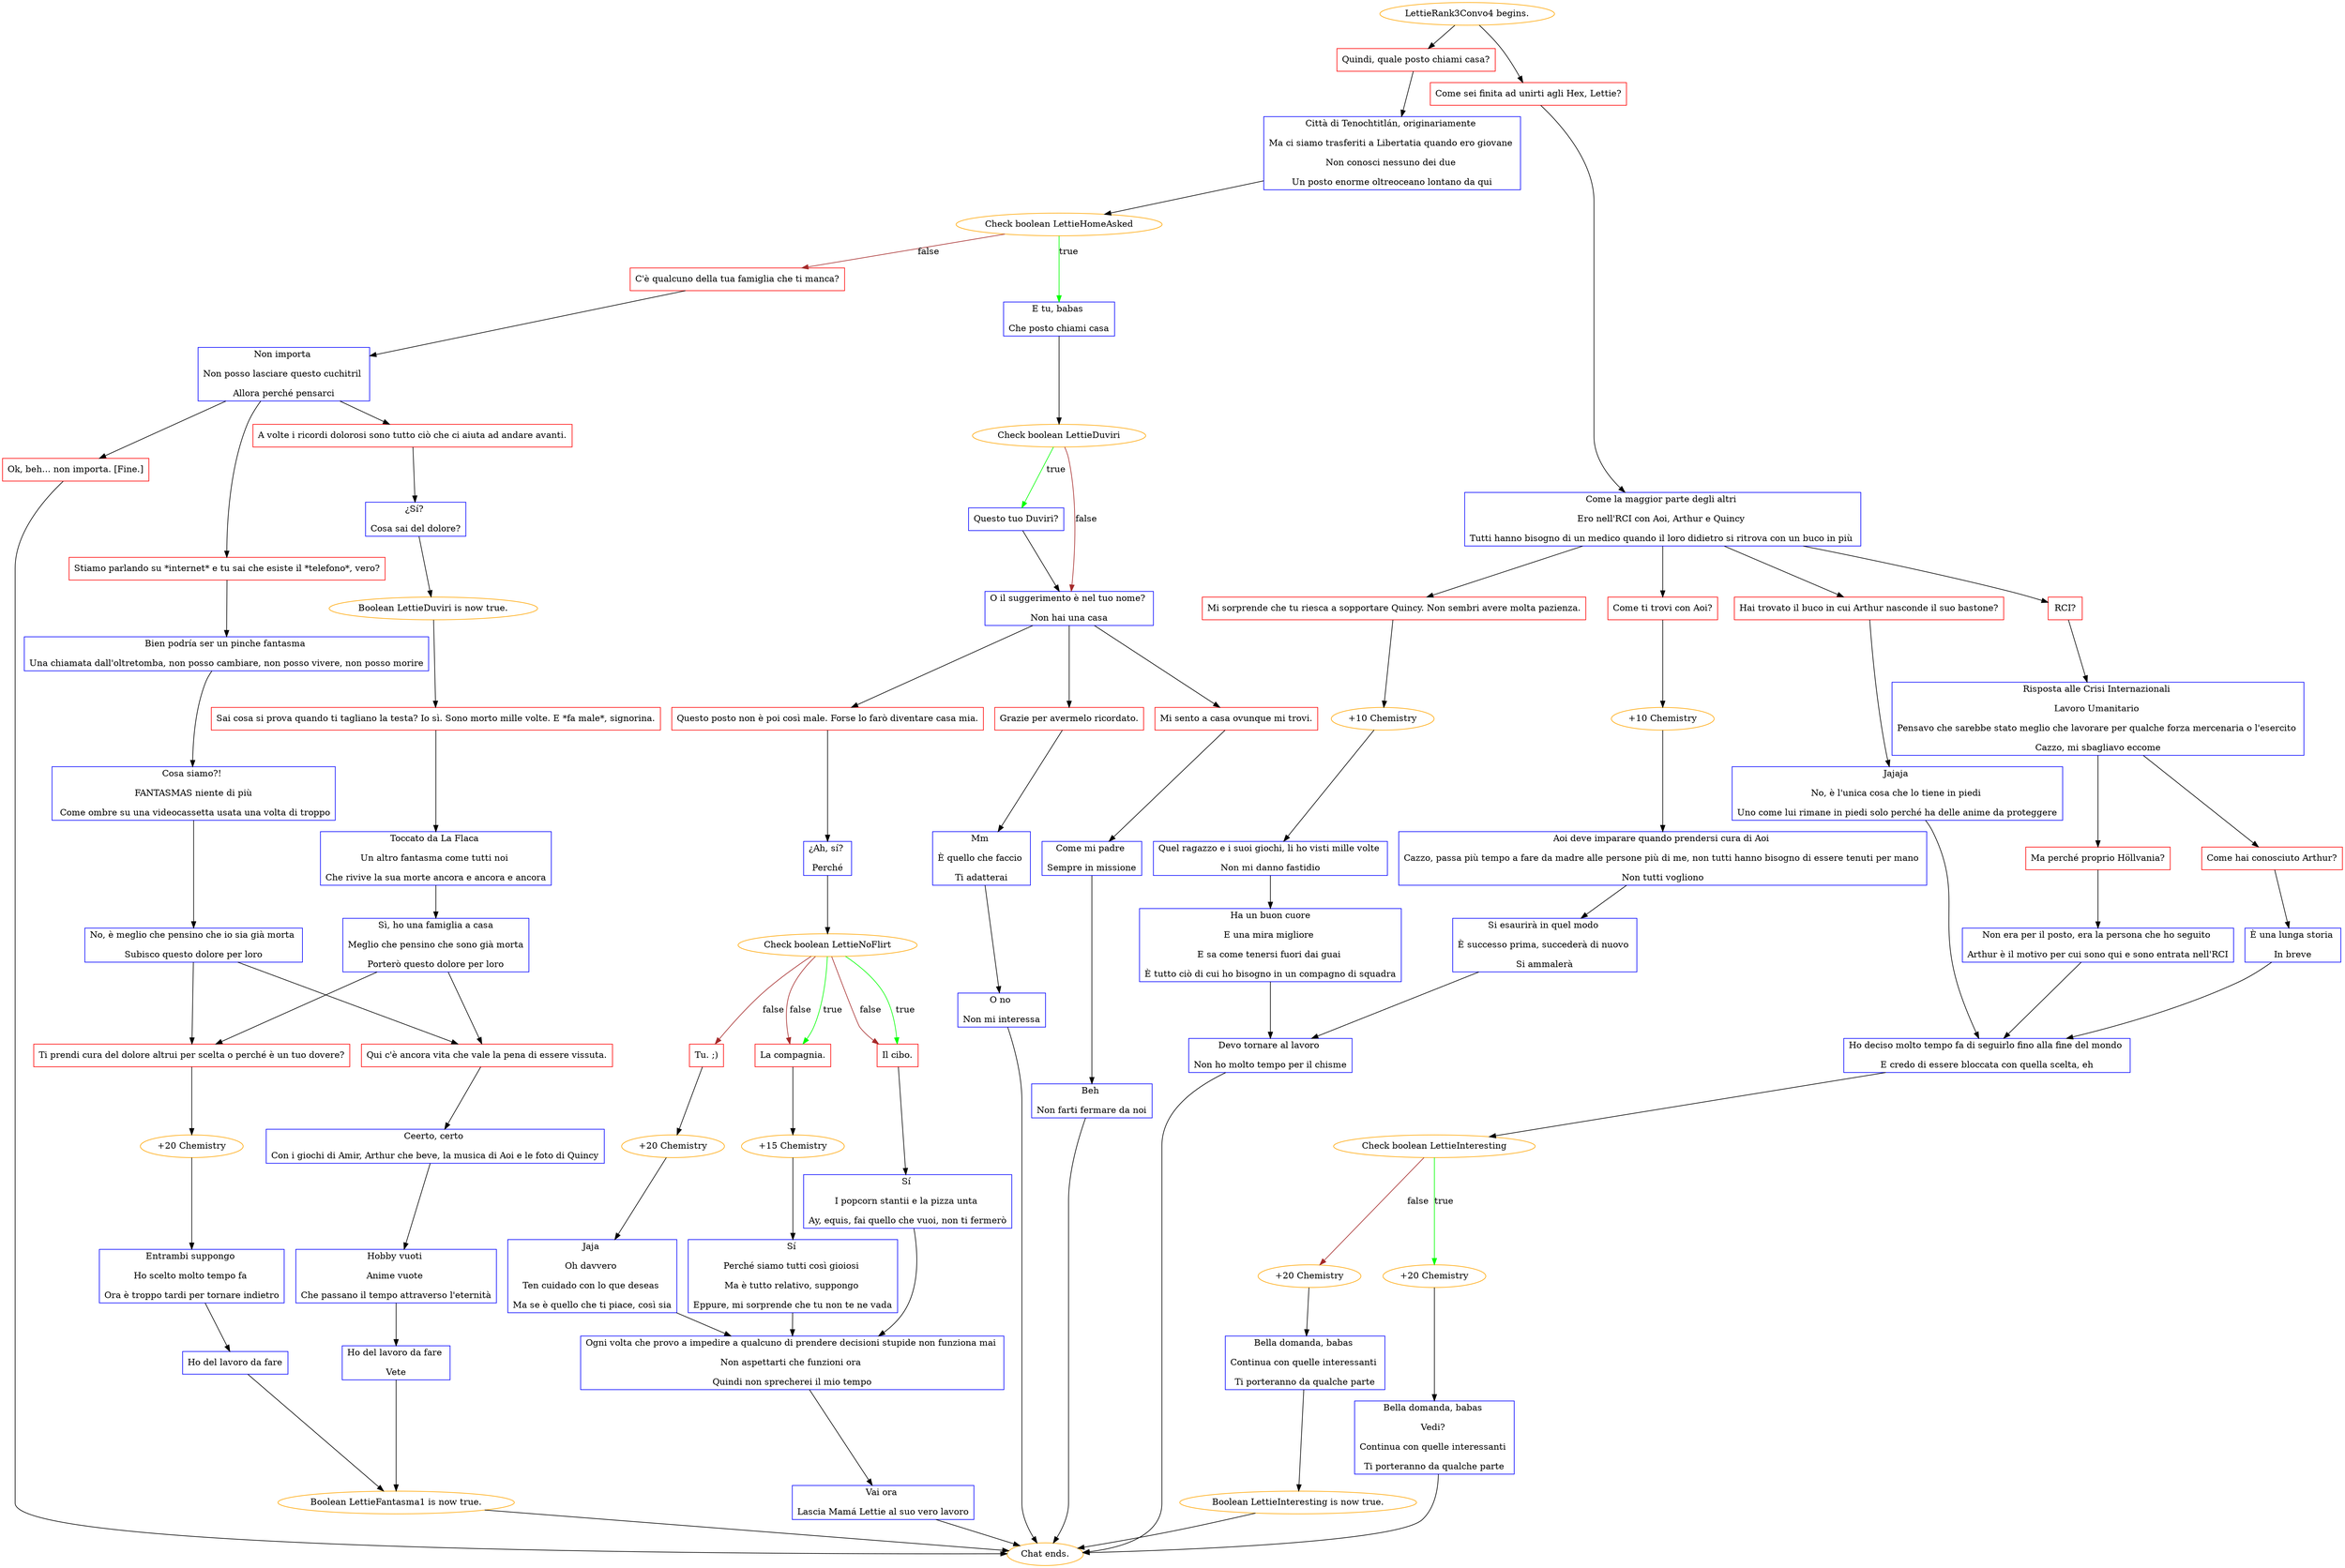 digraph {
	"LettieRank3Convo4 begins." [color=orange];
		"LettieRank3Convo4 begins." -> j3572243022;
		"LettieRank3Convo4 begins." -> j3560837260;
	j3572243022 [label="Quindi, quale posto chiami casa?",shape=box,color=red];
		j3572243022 -> j2434904241;
	j3560837260 [label="Come sei finita ad unirti agli Hex, Lettie?",shape=box,color=red];
		j3560837260 -> j1511364580;
	j2434904241 [label="Città di Tenochtitlán, originariamente 
Ma ci siamo trasferiti a Libertatia quando ero giovane 
Non conosci nessuno dei due 
Un posto enorme oltreoceano lontano da qui",shape=box,color=blue];
		j2434904241 -> j626268686;
	j1511364580 [label="Come la maggior parte degli altri 
Ero nell'RCI con Aoi, Arthur e Quincy 
Tutti hanno bisogno di un medico quando il loro didietro si ritrova con un buco in più ",shape=box,color=blue];
		j1511364580 -> j2008631144;
		j1511364580 -> j2642953256;
		j1511364580 -> j1525711369;
		j1511364580 -> j4134731242;
	j626268686 [label="Check boolean LettieHomeAsked",color=orange];
		j626268686 -> j3817036039 [label=true,color=green];
		j626268686 -> j174895657 [label=false,color=brown];
	j2008631144 [label="Come ti trovi con Aoi?",shape=box,color=red];
		j2008631144 -> j1213711719;
	j2642953256 [label="Mi sorprende che tu riesca a sopportare Quincy. Non sembri avere molta pazienza.",shape=box,color=red];
		j2642953256 -> j2793374854;
	j1525711369 [label="Hai trovato il buco in cui Arthur nasconde il suo bastone?",shape=box,color=red];
		j1525711369 -> j897692249;
	j4134731242 [label="RCI?",shape=box,color=red];
		j4134731242 -> j2669853496;
	j3817036039 [label="E tu, babas 
Che posto chiami casa",shape=box,color=blue];
		j3817036039 -> j2608084088;
	j174895657 [label="C'è qualcuno della tua famiglia che ti manca?",shape=box,color=red];
		j174895657 -> j2081437309;
	j1213711719 [label="+10 Chemistry",color=orange];
		j1213711719 -> j3324524145;
	j2793374854 [label="+10 Chemistry",color=orange];
		j2793374854 -> j4249314435;
	j897692249 [label="Jajaja 
No, è l'unica cosa che lo tiene in piedi 
Uno come lui rimane in piedi solo perché ha delle anime da proteggere",shape=box,color=blue];
		j897692249 -> j3181618564;
	j2669853496 [label="Risposta alle Crisi Internazionali 
Lavoro Umanitario 
Pensavo che sarebbe stato meglio che lavorare per qualche forza mercenaria o l'esercito 
Cazzo, mi sbagliavo eccome",shape=box,color=blue];
		j2669853496 -> j655026457;
		j2669853496 -> j3006884757;
	j2608084088 [label="Check boolean LettieDuviri",color=orange];
		j2608084088 -> j1929619567 [label=true,color=green];
		j2608084088 -> j1807508502 [label=false,color=brown];
	j2081437309 [label="Non importa 
Non posso lasciare questo cuchitril 
Allora perché pensarci",shape=box,color=blue];
		j2081437309 -> j518693999;
		j2081437309 -> j2449927505;
		j2081437309 -> j2127634072;
	j3324524145 [label="Aoi deve imparare quando prendersi cura di Aoi 
Cazzo, passa più tempo a fare da madre alle persone più di me, non tutti hanno bisogno di essere tenuti per mano 
Non tutti vogliono",shape=box,color=blue];
		j3324524145 -> j564935826;
	j4249314435 [label="Quel ragazzo e i suoi giochi, li ho visti mille volte 
Non mi danno fastidio",shape=box,color=blue];
		j4249314435 -> j644660372;
	j3181618564 [label="Ho deciso molto tempo fa di seguirlo fino alla fine del mondo 
E credo di essere bloccata con quella scelta, eh",shape=box,color=blue];
		j3181618564 -> j1451161206;
	j655026457 [label="Come hai conosciuto Arthur?",shape=box,color=red];
		j655026457 -> j3691444593;
	j3006884757 [label="Ma perché proprio Höllvania?",shape=box,color=red];
		j3006884757 -> j1783984892;
	j1929619567 [label="Questo tuo Duviri?",shape=box,color=blue];
		j1929619567 -> j1807508502;
	j1807508502 [label="O il suggerimento è nel tuo nome? 
Non hai una casa",shape=box,color=blue];
		j1807508502 -> j1960441924;
		j1807508502 -> j3313620050;
		j1807508502 -> j4184125597;
	j518693999 [label="A volte i ricordi dolorosi sono tutto ciò che ci aiuta ad andare avanti.",shape=box,color=red];
		j518693999 -> j2982674114;
	j2449927505 [label="Stiamo parlando su *internet* e tu sai che esiste il *telefono*, vero?",shape=box,color=red];
		j2449927505 -> j1260220586;
	j2127634072 [label="Ok, beh... non importa. [Fine.]",shape=box,color=red];
		j2127634072 -> "Chat ends.";
	j564935826 [label="Si esaurirà in quel modo 
È successo prima, succederà di nuovo 
Si ammalerà",shape=box,color=blue];
		j564935826 -> j3701539377;
	j644660372 [label="Ha un buon cuore
E una mira migliore 
E sa come tenersi fuori dai guai 
È tutto ciò di cui ho bisogno in un compagno di squadra",shape=box,color=blue];
		j644660372 -> j3701539377;
	j1451161206 [label="Check boolean LettieInteresting",color=orange];
		j1451161206 -> j3498048507 [label=true,color=green];
		j1451161206 -> j2578643378 [label=false,color=brown];
	j3691444593 [label="È una lunga storia 
In breve",shape=box,color=blue];
		j3691444593 -> j3181618564;
	j1783984892 [label="Non era per il posto, era la persona che ho seguito 
Arthur è il motivo per cui sono qui e sono entrata nell'RCI",shape=box,color=blue];
		j1783984892 -> j3181618564;
	j1960441924 [label="Questo posto non è poi così male. Forse lo farò diventare casa mia.",shape=box,color=red];
		j1960441924 -> j2606049531;
	j3313620050 [label="Grazie per avermelo ricordato.",shape=box,color=red];
		j3313620050 -> j1873833754;
	j4184125597 [label="Mi sento a casa ovunque mi trovi.",shape=box,color=red];
		j4184125597 -> j4242393689;
	j2982674114 [label="¿Sí? 
Cosa sai del dolore?",shape=box,color=blue];
		j2982674114 -> j426327130;
	j1260220586 [label="Bien podría ser un pinche fantasma 
Una chiamata dall'oltretomba, non posso cambiare, non posso vivere, non posso morire",shape=box,color=blue];
		j1260220586 -> j2710592784;
	"Chat ends." [color=orange];
	j3701539377 [label="Devo tornare al lavoro 
Non ho molto tempo per il chisme",shape=box,color=blue];
		j3701539377 -> "Chat ends.";
	j3498048507 [label="+20 Chemistry",color=orange];
		j3498048507 -> j3746375100;
	j2578643378 [label="+20 Chemistry",color=orange];
		j2578643378 -> j2281708864;
	j2606049531 [label="¿Ah, sí? 
Perché",shape=box,color=blue];
		j2606049531 -> j628755748;
	j1873833754 [label="Mm 
È quello che faccio 
Ti adatterai",shape=box,color=blue];
		j1873833754 -> j36490668;
	j4242393689 [label="Come mi padre 
Sempre in missione",shape=box,color=blue];
		j4242393689 -> j1477208156;
	j426327130 [label="Boolean LettieDuviri is now true.",color=orange];
		j426327130 -> j2170346657;
	j2710592784 [label="Cosa siamo?! 
 FANTASMAS niente di più 
 Come ombre su una videocassetta usata una volta di troppo",shape=box,color=blue];
		j2710592784 -> j4211336275;
	j3746375100 [label="Bella domanda, babas 
Vedi? 
Continua con quelle interessanti 
Ti porteranno da qualche parte",shape=box,color=blue];
		j3746375100 -> "Chat ends.";
	j2281708864 [label="Bella domanda, babas 
Continua con quelle interessanti 
Ti porteranno da qualche parte",shape=box,color=blue];
		j2281708864 -> j70267491;
	j628755748 [label="Check boolean LettieNoFlirt",color=orange];
		j628755748 -> j4124908163 [label=true,color=green];
		j628755748 -> j2346337524 [label=true,color=green];
		j628755748 -> j2346337524 [label=false,color=brown];
		j628755748 -> j4124908163 [label=false,color=brown];
		j628755748 -> j964144935 [label=false,color=brown];
	j36490668 [label="O no 
Non mi interessa",shape=box,color=blue];
		j36490668 -> "Chat ends.";
	j1477208156 [label="Beh 
Non farti fermare da noi",shape=box,color=blue];
		j1477208156 -> "Chat ends.";
	j2170346657 [label="Sai cosa si prova quando ti tagliano la testa? Io sì. Sono morto mille volte. E *fa male*, signorina.",shape=box,color=red];
		j2170346657 -> j2357889644;
	j4211336275 [label="No, è meglio che pensino che io sia già morta 
Subisco questo dolore per loro",shape=box,color=blue];
		j4211336275 -> j173129481;
		j4211336275 -> j1402692225;
	j70267491 [label="Boolean LettieInteresting is now true.",color=orange];
		j70267491 -> "Chat ends.";
	j4124908163 [label="La compagnia.",shape=box,color=red];
		j4124908163 -> j2437276667;
	j2346337524 [label="Il cibo.",shape=box,color=red];
		j2346337524 -> j1409753124;
	j964144935 [label="Tu. ;)",shape=box,color=red];
		j964144935 -> j3137322621;
	j2357889644 [label="Toccato da La Flaca 
Un altro fantasma come tutti noi 
Che rivive la sua morte ancora e ancora e ancora",shape=box,color=blue];
		j2357889644 -> j3054878617;
	j173129481 [label="Ti prendi cura del dolore altrui per scelta o perché è un tuo dovere?",shape=box,color=red];
		j173129481 -> j1187972232;
	j1402692225 [label="Qui c'è ancora vita che vale la pena di essere vissuta.",shape=box,color=red];
		j1402692225 -> j3065177273;
	j2437276667 [label="+15 Chemistry",color=orange];
		j2437276667 -> j712714449;
	j1409753124 [label="Sí 
I popcorn stantii e la pizza unta 
Ay, equis, fai quello che vuoi, non ti fermerò",shape=box,color=blue];
		j1409753124 -> j3596208539;
	j3137322621 [label="+20 Chemistry",color=orange];
		j3137322621 -> j1122572876;
	j3054878617 [label="Sì, ho una famiglia a casa
Meglio che pensino che sono già morta
Porterò questo dolore per loro",shape=box,color=blue];
		j3054878617 -> j173129481;
		j3054878617 -> j1402692225;
	j1187972232 [label="+20 Chemistry",color=orange];
		j1187972232 -> j268761480;
	j3065177273 [label="Ceerto, certo 
Con i giochi di Amir, Arthur che beve, la musica di Aoi e le foto di Quincy",shape=box,color=blue];
		j3065177273 -> j64379888;
	j712714449 [label="Sí 
Perché siamo tutti così gioiosi 
Ma è tutto relativo, suppongo 
Eppure, mi sorprende che tu non te ne vada",shape=box,color=blue];
		j712714449 -> j3596208539;
	j3596208539 [label="Ogni volta che provo a impedire a qualcuno di prendere decisioni stupide non funziona mai 
Non aspettarti che funzioni ora 
Quindi non sprecherei il mio tempo",shape=box,color=blue];
		j3596208539 -> j976668923;
	j1122572876 [label="Jaja 
Oh davvero 
Ten cuidado con lo que deseas 
Ma se è quello che ti piace, così sia",shape=box,color=blue];
		j1122572876 -> j3596208539;
	j268761480 [label="Entrambi suppongo 
Ho scelto molto tempo fa 
Ora è troppo tardi per tornare indietro",shape=box,color=blue];
		j268761480 -> j2948211715;
	j64379888 [label="Hobby vuoti 
Anime vuote 
Che passano il tempo attraverso l'eternità",shape=box,color=blue];
		j64379888 -> j3778121893;
	j976668923 [label="Vai ora 
Lascia Mamá Lettie al suo vero lavoro",shape=box,color=blue];
		j976668923 -> "Chat ends.";
	j2948211715 [label="Ho del lavoro da fare",shape=box,color=blue];
		j2948211715 -> j1253712857;
	j3778121893 [label="Ho del lavoro da fare 
Vete",shape=box,color=blue];
		j3778121893 -> j1253712857;
	j1253712857 [label="Boolean LettieFantasma1 is now true.",color=orange];
		j1253712857 -> "Chat ends.";
}